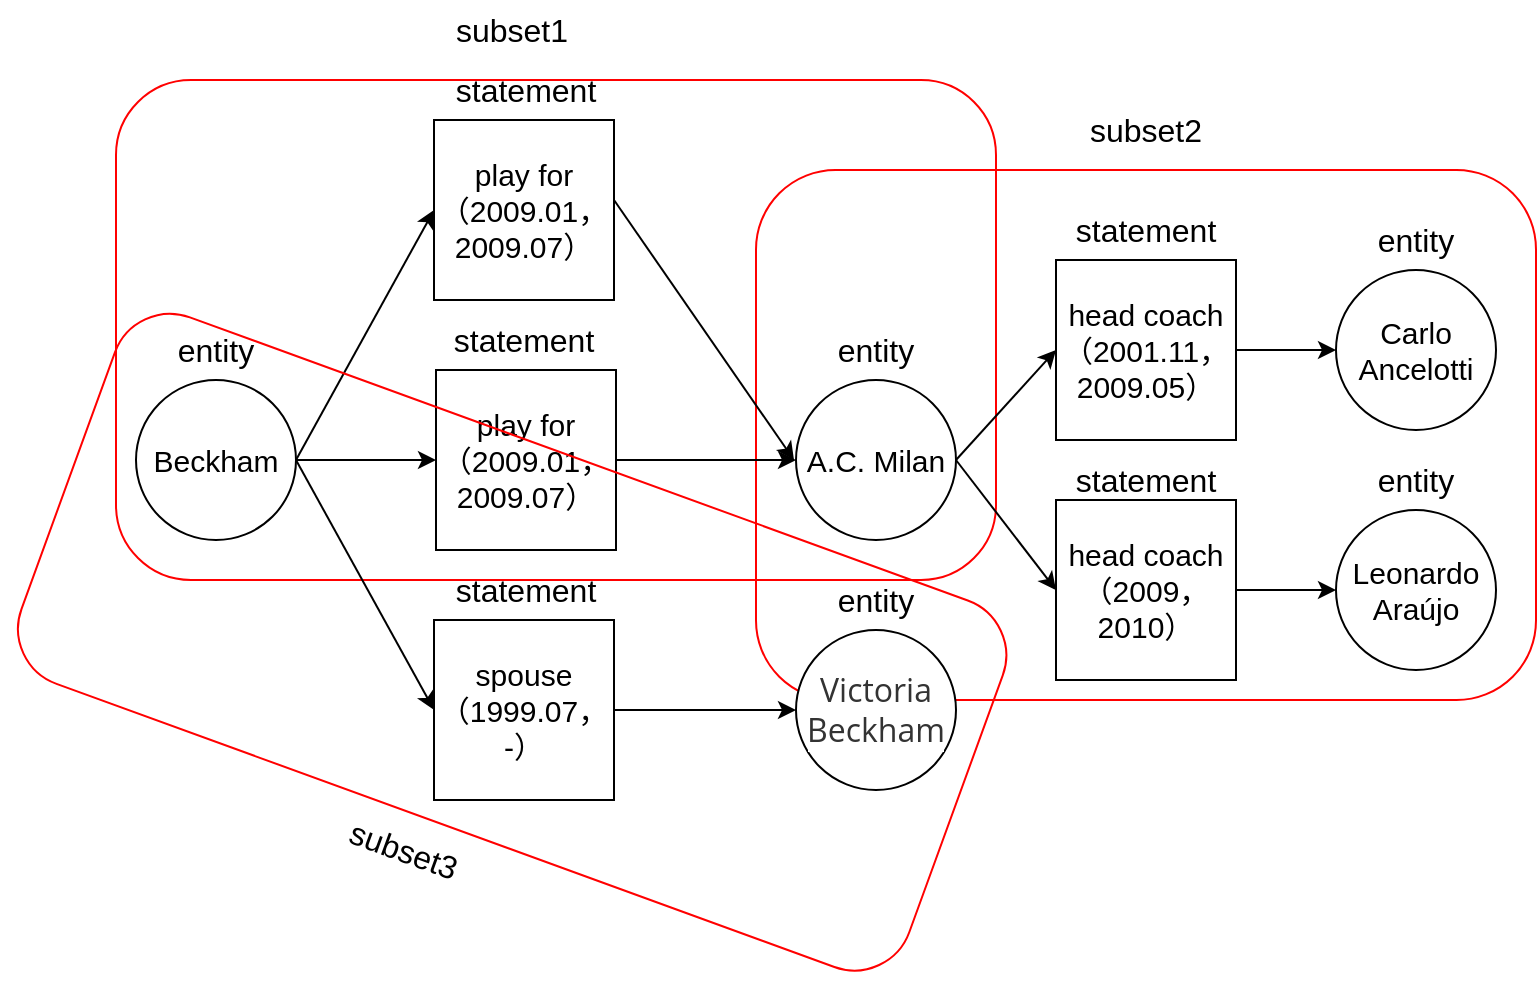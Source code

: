 <mxfile version="16.4.3" type="github">
  <diagram id="pCaMMqWfKWzjFwNiMYeM" name="Page-1">
    <mxGraphModel dx="1422" dy="809" grid="1" gridSize="10" guides="1" tooltips="1" connect="1" arrows="1" fold="1" page="1" pageScale="1" pageWidth="827" pageHeight="1169" math="0" shadow="0">
      <root>
        <mxCell id="0" />
        <mxCell id="1" parent="0" />
        <mxCell id="_RCp25i3ppbNcuDB2M4--38" value="" style="rounded=1;whiteSpace=wrap;html=1;fontSize=16;strokeColor=#FF0000;fillColor=none;" vertex="1" parent="1">
          <mxGeometry x="180" y="50" width="440" height="250" as="geometry" />
        </mxCell>
        <mxCell id="_RCp25i3ppbNcuDB2M4--37" value="" style="rounded=1;whiteSpace=wrap;html=1;fontSize=16;strokeColor=#FF0000;fillColor=none;" vertex="1" parent="1">
          <mxGeometry x="500" y="95" width="390" height="265" as="geometry" />
        </mxCell>
        <mxCell id="_RCp25i3ppbNcuDB2M4--1" value="Beckham" style="ellipse;whiteSpace=wrap;html=1;aspect=fixed;fontSize=15;" vertex="1" parent="1">
          <mxGeometry x="190" y="200" width="80" height="80" as="geometry" />
        </mxCell>
        <mxCell id="_RCp25i3ppbNcuDB2M4--2" value="play for&lt;br&gt;（2009.01，&lt;br&gt;2009.07）" style="whiteSpace=wrap;html=1;aspect=fixed;fontSize=15;" vertex="1" parent="1">
          <mxGeometry x="339" y="70" width="90" height="90" as="geometry" />
        </mxCell>
        <mxCell id="_RCp25i3ppbNcuDB2M4--5" value="entity" style="text;html=1;strokeColor=none;fillColor=none;align=center;verticalAlign=middle;whiteSpace=wrap;rounded=0;fontSize=16;" vertex="1" parent="1">
          <mxGeometry x="200" y="170" width="60" height="30" as="geometry" />
        </mxCell>
        <mxCell id="_RCp25i3ppbNcuDB2M4--6" value="statement" style="text;html=1;strokeColor=none;fillColor=none;align=center;verticalAlign=middle;whiteSpace=wrap;rounded=0;fontSize=16;" vertex="1" parent="1">
          <mxGeometry x="355" y="40" width="60" height="30" as="geometry" />
        </mxCell>
        <mxCell id="_RCp25i3ppbNcuDB2M4--15" style="edgeStyle=orthogonalEdgeStyle;rounded=0;orthogonalLoop=1;jettySize=auto;html=1;exitX=1;exitY=0.5;exitDx=0;exitDy=0;fontSize=16;strokeWidth=1;" edge="1" parent="1" source="_RCp25i3ppbNcuDB2M4--7">
          <mxGeometry relative="1" as="geometry">
            <mxPoint x="520" y="240" as="targetPoint" />
          </mxGeometry>
        </mxCell>
        <mxCell id="_RCp25i3ppbNcuDB2M4--7" value="play for&lt;br&gt;（2009.01，&lt;br&gt;2009.07）" style="whiteSpace=wrap;html=1;aspect=fixed;fontSize=15;" vertex="1" parent="1">
          <mxGeometry x="340" y="195" width="90" height="90" as="geometry" />
        </mxCell>
        <mxCell id="_RCp25i3ppbNcuDB2M4--18" style="edgeStyle=orthogonalEdgeStyle;rounded=0;orthogonalLoop=1;jettySize=auto;html=1;exitX=1;exitY=0.5;exitDx=0;exitDy=0;fontSize=16;strokeWidth=1;" edge="1" parent="1" source="_RCp25i3ppbNcuDB2M4--8">
          <mxGeometry relative="1" as="geometry">
            <mxPoint x="520" y="365" as="targetPoint" />
          </mxGeometry>
        </mxCell>
        <mxCell id="_RCp25i3ppbNcuDB2M4--8" value="spouse&lt;br&gt;（1999.07，&lt;br&gt;-）" style="whiteSpace=wrap;html=1;aspect=fixed;fontSize=15;" vertex="1" parent="1">
          <mxGeometry x="339" y="320" width="90" height="90" as="geometry" />
        </mxCell>
        <mxCell id="_RCp25i3ppbNcuDB2M4--9" value="statement" style="text;html=1;strokeColor=none;fillColor=none;align=center;verticalAlign=middle;whiteSpace=wrap;rounded=0;fontSize=16;" vertex="1" parent="1">
          <mxGeometry x="354" y="165" width="60" height="30" as="geometry" />
        </mxCell>
        <mxCell id="_RCp25i3ppbNcuDB2M4--10" value="statement" style="text;html=1;strokeColor=none;fillColor=none;align=center;verticalAlign=middle;whiteSpace=wrap;rounded=0;fontSize=16;" vertex="1" parent="1">
          <mxGeometry x="355" y="290" width="60" height="30" as="geometry" />
        </mxCell>
        <mxCell id="_RCp25i3ppbNcuDB2M4--11" value="" style="endArrow=classic;html=1;rounded=0;fontSize=16;strokeWidth=1;entryX=0;entryY=0.5;entryDx=0;entryDy=0;" edge="1" parent="1" target="_RCp25i3ppbNcuDB2M4--2">
          <mxGeometry width="50" height="50" relative="1" as="geometry">
            <mxPoint x="270" y="240" as="sourcePoint" />
            <mxPoint x="320" y="190" as="targetPoint" />
          </mxGeometry>
        </mxCell>
        <mxCell id="_RCp25i3ppbNcuDB2M4--12" value="" style="endArrow=classic;html=1;rounded=0;fontSize=16;strokeWidth=1;entryX=0;entryY=0.5;entryDx=0;entryDy=0;" edge="1" parent="1" target="_RCp25i3ppbNcuDB2M4--7">
          <mxGeometry width="50" height="50" relative="1" as="geometry">
            <mxPoint x="270" y="240" as="sourcePoint" />
            <mxPoint x="374" y="120" as="targetPoint" />
          </mxGeometry>
        </mxCell>
        <mxCell id="_RCp25i3ppbNcuDB2M4--13" value="" style="endArrow=classic;html=1;rounded=0;fontSize=16;strokeWidth=1;entryX=0;entryY=0.5;entryDx=0;entryDy=0;" edge="1" parent="1" target="_RCp25i3ppbNcuDB2M4--8">
          <mxGeometry width="50" height="50" relative="1" as="geometry">
            <mxPoint x="270" y="240" as="sourcePoint" />
            <mxPoint x="574" y="237.5" as="targetPoint" />
          </mxGeometry>
        </mxCell>
        <mxCell id="_RCp25i3ppbNcuDB2M4--14" value="" style="endArrow=classic;html=1;rounded=0;fontSize=16;strokeWidth=1;" edge="1" parent="1">
          <mxGeometry width="50" height="50" relative="1" as="geometry">
            <mxPoint x="429" y="110" as="sourcePoint" />
            <mxPoint x="519" y="240" as="targetPoint" />
          </mxGeometry>
        </mxCell>
        <mxCell id="_RCp25i3ppbNcuDB2M4--16" value="A.C. Milan" style="ellipse;whiteSpace=wrap;html=1;aspect=fixed;fontSize=15;" vertex="1" parent="1">
          <mxGeometry x="520" y="200" width="80" height="80" as="geometry" />
        </mxCell>
        <mxCell id="_RCp25i3ppbNcuDB2M4--17" value="entity" style="text;html=1;strokeColor=none;fillColor=none;align=center;verticalAlign=middle;whiteSpace=wrap;rounded=0;fontSize=16;" vertex="1" parent="1">
          <mxGeometry x="530" y="170" width="60" height="30" as="geometry" />
        </mxCell>
        <mxCell id="_RCp25i3ppbNcuDB2M4--19" value="&lt;span style=&quot;color: rgb(51 , 51 , 51) ; font-family: &amp;#34;open sans&amp;#34; , &amp;#34;clear sans&amp;#34; , &amp;#34;helvetica neue&amp;#34; , &amp;#34;helvetica&amp;#34; , &amp;#34;arial&amp;#34; , sans-serif ; font-size: 16px ; background-color: rgb(255 , 255 , 255)&quot;&gt;Victoria Beckham&lt;/span&gt;" style="ellipse;whiteSpace=wrap;html=1;aspect=fixed;fontSize=15;" vertex="1" parent="1">
          <mxGeometry x="520" y="325" width="80" height="80" as="geometry" />
        </mxCell>
        <mxCell id="_RCp25i3ppbNcuDB2M4--20" value="entity" style="text;html=1;strokeColor=none;fillColor=none;align=center;verticalAlign=middle;whiteSpace=wrap;rounded=0;fontSize=16;" vertex="1" parent="1">
          <mxGeometry x="530" y="295" width="60" height="30" as="geometry" />
        </mxCell>
        <mxCell id="_RCp25i3ppbNcuDB2M4--27" style="edgeStyle=orthogonalEdgeStyle;rounded=0;orthogonalLoop=1;jettySize=auto;html=1;exitX=1;exitY=0.5;exitDx=0;exitDy=0;entryX=0;entryY=0.5;entryDx=0;entryDy=0;fontSize=16;strokeWidth=1;" edge="1" parent="1" source="_RCp25i3ppbNcuDB2M4--21" target="_RCp25i3ppbNcuDB2M4--25">
          <mxGeometry relative="1" as="geometry" />
        </mxCell>
        <mxCell id="_RCp25i3ppbNcuDB2M4--21" value="head coach&lt;br&gt;（2001.11，&lt;br&gt;2009.05）" style="whiteSpace=wrap;html=1;aspect=fixed;fontSize=15;" vertex="1" parent="1">
          <mxGeometry x="650" y="140" width="90" height="90" as="geometry" />
        </mxCell>
        <mxCell id="_RCp25i3ppbNcuDB2M4--24" value="statement" style="text;html=1;strokeColor=none;fillColor=none;align=center;verticalAlign=middle;whiteSpace=wrap;rounded=0;fontSize=16;" vertex="1" parent="1">
          <mxGeometry x="665" y="110" width="60" height="30" as="geometry" />
        </mxCell>
        <mxCell id="_RCp25i3ppbNcuDB2M4--25" value="Carlo Ancelotti" style="ellipse;whiteSpace=wrap;html=1;aspect=fixed;fontSize=15;" vertex="1" parent="1">
          <mxGeometry x="790" y="145" width="80" height="80" as="geometry" />
        </mxCell>
        <mxCell id="_RCp25i3ppbNcuDB2M4--28" value="entity" style="text;html=1;strokeColor=none;fillColor=none;align=center;verticalAlign=middle;whiteSpace=wrap;rounded=0;fontSize=16;" vertex="1" parent="1">
          <mxGeometry x="800" y="115" width="60" height="30" as="geometry" />
        </mxCell>
        <mxCell id="_RCp25i3ppbNcuDB2M4--29" value="" style="endArrow=classic;html=1;rounded=0;fontSize=16;strokeWidth=1;entryX=0;entryY=0.5;entryDx=0;entryDy=0;" edge="1" parent="1" target="_RCp25i3ppbNcuDB2M4--21">
          <mxGeometry width="50" height="50" relative="1" as="geometry">
            <mxPoint x="600" y="240" as="sourcePoint" />
            <mxPoint x="650" y="190" as="targetPoint" />
          </mxGeometry>
        </mxCell>
        <mxCell id="_RCp25i3ppbNcuDB2M4--30" value="" style="endArrow=classic;html=1;rounded=0;fontSize=16;strokeWidth=1;entryX=0;entryY=0.5;entryDx=0;entryDy=0;exitX=1;exitY=0.5;exitDx=0;exitDy=0;" edge="1" parent="1" source="_RCp25i3ppbNcuDB2M4--16" target="_RCp25i3ppbNcuDB2M4--31">
          <mxGeometry width="50" height="50" relative="1" as="geometry">
            <mxPoint x="610" y="320" as="sourcePoint" />
            <mxPoint x="660" y="265" as="targetPoint" />
          </mxGeometry>
        </mxCell>
        <mxCell id="_RCp25i3ppbNcuDB2M4--35" style="edgeStyle=orthogonalEdgeStyle;rounded=0;orthogonalLoop=1;jettySize=auto;html=1;exitX=1;exitY=0.5;exitDx=0;exitDy=0;entryX=0;entryY=0.5;entryDx=0;entryDy=0;fontSize=16;strokeWidth=1;" edge="1" parent="1" source="_RCp25i3ppbNcuDB2M4--31" target="_RCp25i3ppbNcuDB2M4--32">
          <mxGeometry relative="1" as="geometry" />
        </mxCell>
        <mxCell id="_RCp25i3ppbNcuDB2M4--31" value="head coach&lt;br&gt;（2009，&lt;br&gt;2010）" style="whiteSpace=wrap;html=1;aspect=fixed;fontSize=15;" vertex="1" parent="1">
          <mxGeometry x="650" y="260" width="90" height="90" as="geometry" />
        </mxCell>
        <mxCell id="_RCp25i3ppbNcuDB2M4--32" value="Leonardo Araújo" style="ellipse;whiteSpace=wrap;html=1;aspect=fixed;fontSize=15;" vertex="1" parent="1">
          <mxGeometry x="790" y="265" width="80" height="80" as="geometry" />
        </mxCell>
        <mxCell id="_RCp25i3ppbNcuDB2M4--33" value="entity" style="text;html=1;strokeColor=none;fillColor=none;align=center;verticalAlign=middle;whiteSpace=wrap;rounded=0;fontSize=16;" vertex="1" parent="1">
          <mxGeometry x="800" y="235" width="60" height="30" as="geometry" />
        </mxCell>
        <mxCell id="_RCp25i3ppbNcuDB2M4--34" value="statement" style="text;html=1;strokeColor=none;fillColor=none;align=center;verticalAlign=middle;whiteSpace=wrap;rounded=0;fontSize=16;" vertex="1" parent="1">
          <mxGeometry x="665" y="235" width="60" height="30" as="geometry" />
        </mxCell>
        <mxCell id="_RCp25i3ppbNcuDB2M4--39" value="" style="rounded=1;whiteSpace=wrap;html=1;fontSize=16;strokeColor=#FF0000;fillColor=none;rotation=20;" vertex="1" parent="1">
          <mxGeometry x="141.88" y="233.57" width="472.39" height="195" as="geometry" />
        </mxCell>
        <mxCell id="_RCp25i3ppbNcuDB2M4--40" value="subset1" style="text;html=1;strokeColor=none;fillColor=none;align=center;verticalAlign=middle;whiteSpace=wrap;rounded=0;fontSize=16;" vertex="1" parent="1">
          <mxGeometry x="348.08" y="10" width="60" height="30" as="geometry" />
        </mxCell>
        <mxCell id="_RCp25i3ppbNcuDB2M4--41" value="subset2" style="text;html=1;strokeColor=none;fillColor=none;align=center;verticalAlign=middle;whiteSpace=wrap;rounded=0;fontSize=16;" vertex="1" parent="1">
          <mxGeometry x="665" y="60" width="60" height="30" as="geometry" />
        </mxCell>
        <mxCell id="_RCp25i3ppbNcuDB2M4--42" value="subset3" style="text;html=1;strokeColor=none;fillColor=none;align=center;verticalAlign=middle;whiteSpace=wrap;rounded=0;fontSize=16;rotation=20;" vertex="1" parent="1">
          <mxGeometry x="294" y="420" width="60" height="30" as="geometry" />
        </mxCell>
      </root>
    </mxGraphModel>
  </diagram>
</mxfile>
